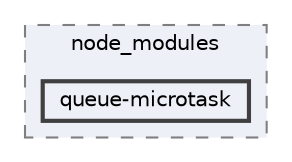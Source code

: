 digraph "pkiclassroomrescheduler/src/main/frontend/node_modules/queue-microtask"
{
 // LATEX_PDF_SIZE
  bgcolor="transparent";
  edge [fontname=Helvetica,fontsize=10,labelfontname=Helvetica,labelfontsize=10];
  node [fontname=Helvetica,fontsize=10,shape=box,height=0.2,width=0.4];
  compound=true
  subgraph clusterdir_72953eda66ccb3a2722c28e1c3e6c23b {
    graph [ bgcolor="#edf0f7", pencolor="grey50", label="node_modules", fontname=Helvetica,fontsize=10 style="filled,dashed", URL="dir_72953eda66ccb3a2722c28e1c3e6c23b.html",tooltip=""]
  dir_758beb2f39b45b51dc890a47279ca971 [label="queue-microtask", fillcolor="#edf0f7", color="grey25", style="filled,bold", URL="dir_758beb2f39b45b51dc890a47279ca971.html",tooltip=""];
  }
}
